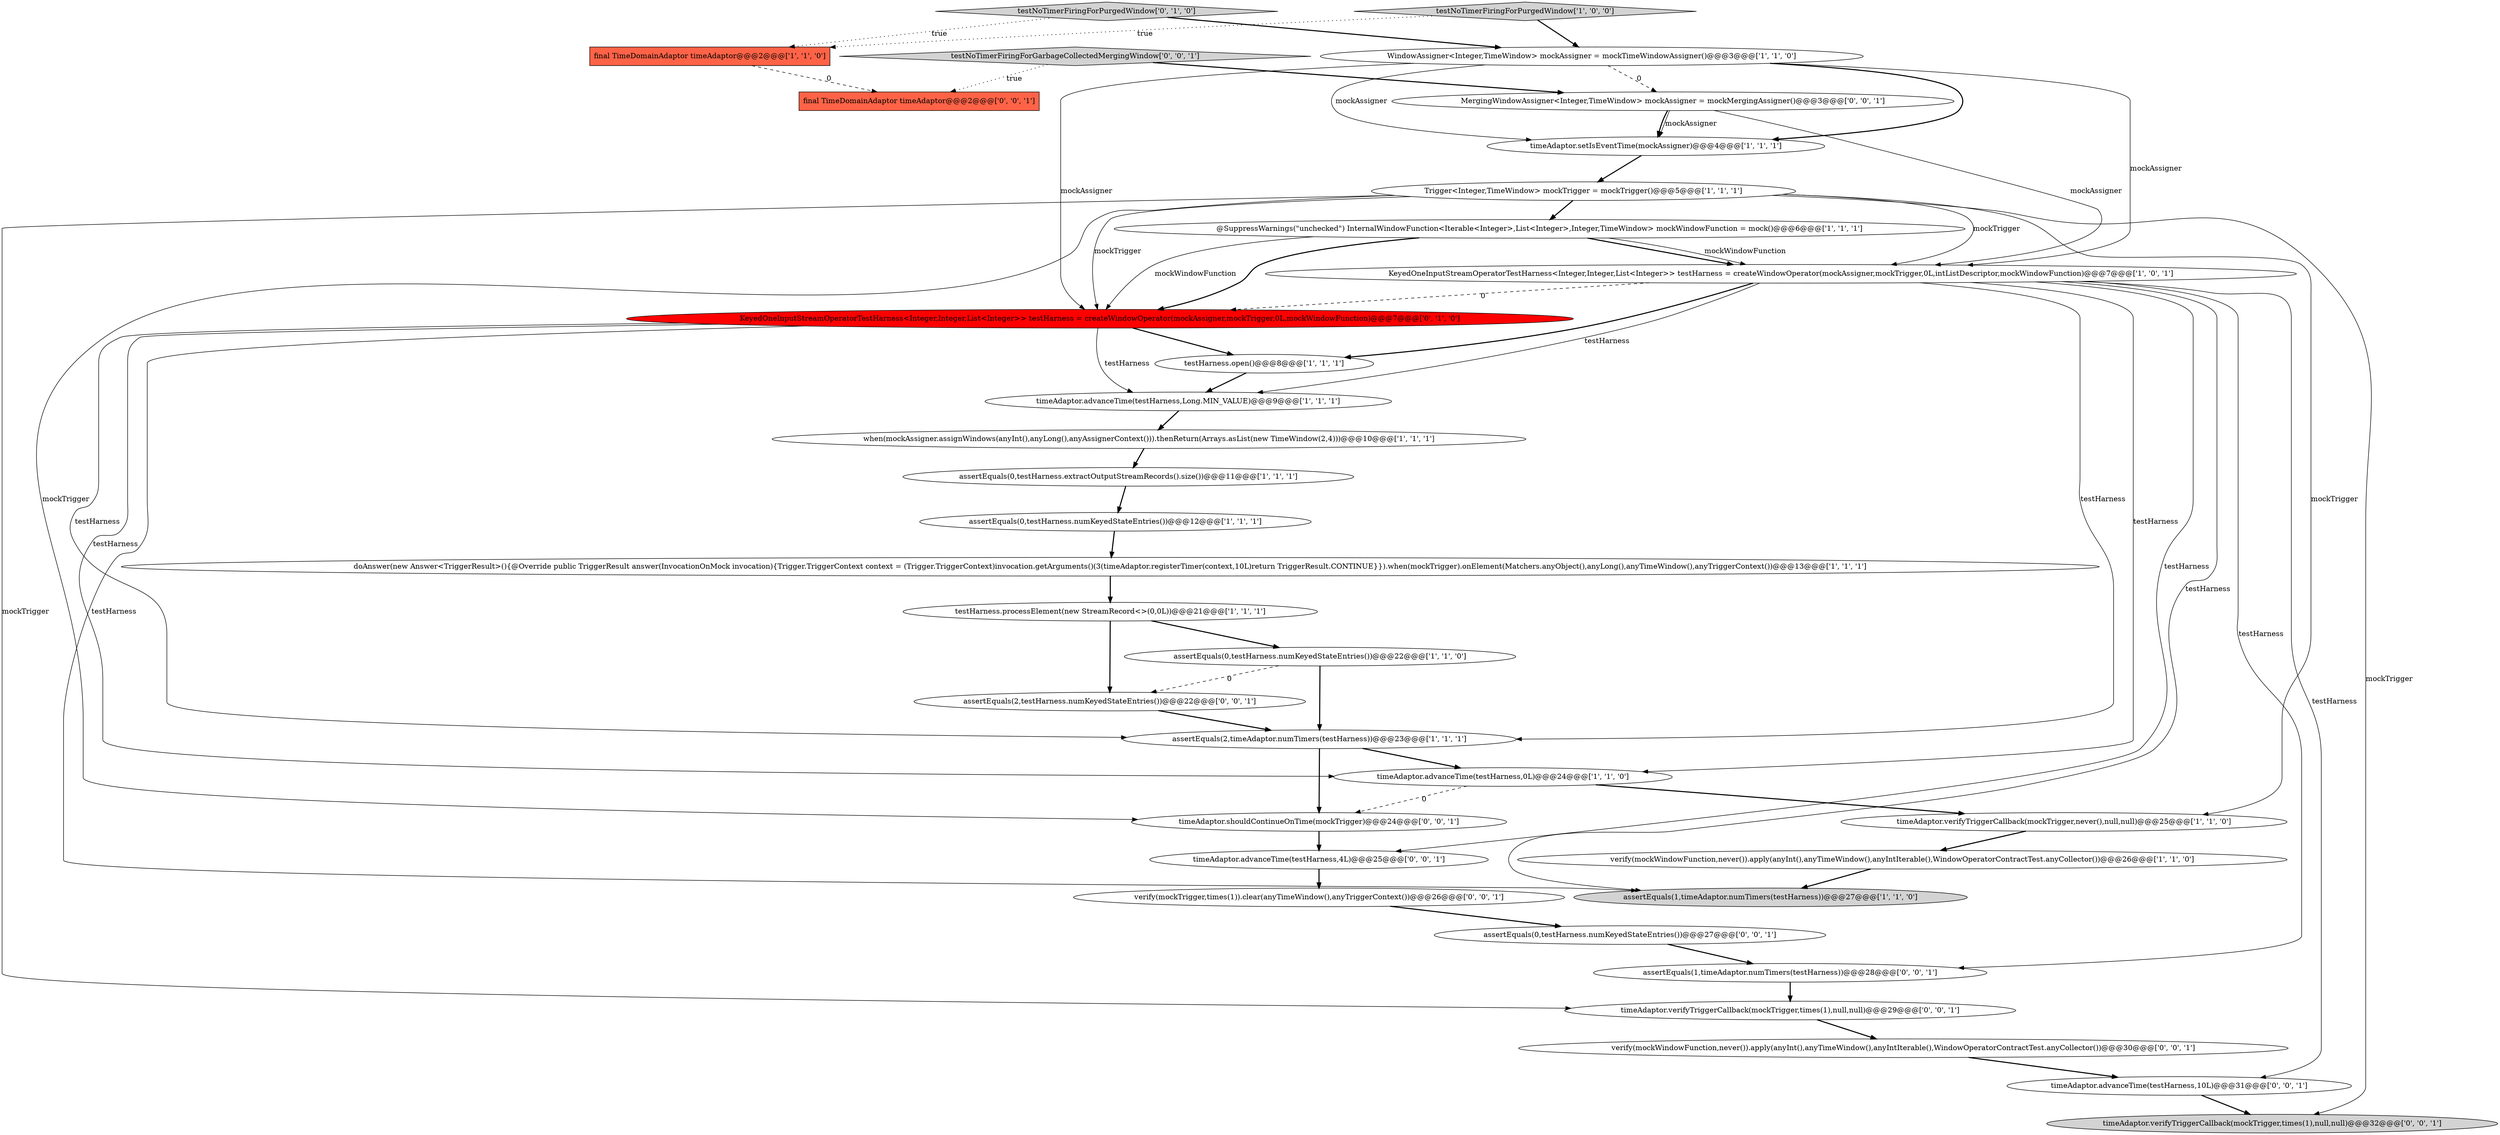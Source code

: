 digraph {
31 [style = filled, label = "assertEquals(1,timeAdaptor.numTimers(testHarness))@@@28@@@['0', '0', '1']", fillcolor = white, shape = ellipse image = "AAA0AAABBB3BBB"];
22 [style = filled, label = "timeAdaptor.shouldContinueOnTime(mockTrigger)@@@24@@@['0', '0', '1']", fillcolor = white, shape = ellipse image = "AAA0AAABBB3BBB"];
23 [style = filled, label = "timeAdaptor.advanceTime(testHarness,4L)@@@25@@@['0', '0', '1']", fillcolor = white, shape = ellipse image = "AAA0AAABBB3BBB"];
16 [style = filled, label = "testHarness.processElement(new StreamRecord<>(0,0L))@@@21@@@['1', '1', '1']", fillcolor = white, shape = ellipse image = "AAA0AAABBB1BBB"];
9 [style = filled, label = "when(mockAssigner.assignWindows(anyInt(),anyLong(),anyAssignerContext())).thenReturn(Arrays.asList(new TimeWindow(2,4)))@@@10@@@['1', '1', '1']", fillcolor = white, shape = ellipse image = "AAA0AAABBB1BBB"];
33 [style = filled, label = "timeAdaptor.verifyTriggerCallback(mockTrigger,times(1),null,null)@@@32@@@['0', '0', '1']", fillcolor = lightgray, shape = ellipse image = "AAA0AAABBB3BBB"];
27 [style = filled, label = "timeAdaptor.advanceTime(testHarness,10L)@@@31@@@['0', '0', '1']", fillcolor = white, shape = ellipse image = "AAA0AAABBB3BBB"];
19 [style = filled, label = "Trigger<Integer,TimeWindow> mockTrigger = mockTrigger()@@@5@@@['1', '1', '1']", fillcolor = white, shape = ellipse image = "AAA0AAABBB1BBB"];
20 [style = filled, label = "KeyedOneInputStreamOperatorTestHarness<Integer,Integer,List<Integer>> testHarness = createWindowOperator(mockAssigner,mockTrigger,0L,mockWindowFunction)@@@7@@@['0', '1', '0']", fillcolor = red, shape = ellipse image = "AAA1AAABBB2BBB"];
1 [style = filled, label = "KeyedOneInputStreamOperatorTestHarness<Integer,Integer,List<Integer>> testHarness = createWindowOperator(mockAssigner,mockTrigger,0L,intListDescriptor,mockWindowFunction)@@@7@@@['1', '0', '1']", fillcolor = white, shape = ellipse image = "AAA0AAABBB1BBB"];
24 [style = filled, label = "assertEquals(0,testHarness.numKeyedStateEntries())@@@27@@@['0', '0', '1']", fillcolor = white, shape = ellipse image = "AAA0AAABBB3BBB"];
25 [style = filled, label = "verify(mockTrigger,times(1)).clear(anyTimeWindow(),anyTriggerContext())@@@26@@@['0', '0', '1']", fillcolor = white, shape = ellipse image = "AAA0AAABBB3BBB"];
11 [style = filled, label = "WindowAssigner<Integer,TimeWindow> mockAssigner = mockTimeWindowAssigner()@@@3@@@['1', '1', '0']", fillcolor = white, shape = ellipse image = "AAA0AAABBB1BBB"];
13 [style = filled, label = "assertEquals(0,testHarness.numKeyedStateEntries())@@@12@@@['1', '1', '1']", fillcolor = white, shape = ellipse image = "AAA0AAABBB1BBB"];
3 [style = filled, label = "assertEquals(0,testHarness.extractOutputStreamRecords().size())@@@11@@@['1', '1', '1']", fillcolor = white, shape = ellipse image = "AAA0AAABBB1BBB"];
30 [style = filled, label = "final TimeDomainAdaptor timeAdaptor@@@2@@@['0', '0', '1']", fillcolor = tomato, shape = box image = "AAA0AAABBB3BBB"];
34 [style = filled, label = "testNoTimerFiringForGarbageCollectedMergingWindow['0', '0', '1']", fillcolor = lightgray, shape = diamond image = "AAA0AAABBB3BBB"];
4 [style = filled, label = "timeAdaptor.advanceTime(testHarness,0L)@@@24@@@['1', '1', '0']", fillcolor = white, shape = ellipse image = "AAA0AAABBB1BBB"];
17 [style = filled, label = "timeAdaptor.advanceTime(testHarness,Long.MIN_VALUE)@@@9@@@['1', '1', '1']", fillcolor = white, shape = ellipse image = "AAA0AAABBB1BBB"];
28 [style = filled, label = "timeAdaptor.verifyTriggerCallback(mockTrigger,times(1),null,null)@@@29@@@['0', '0', '1']", fillcolor = white, shape = ellipse image = "AAA0AAABBB3BBB"];
5 [style = filled, label = "final TimeDomainAdaptor timeAdaptor@@@2@@@['1', '1', '0']", fillcolor = tomato, shape = box image = "AAA0AAABBB1BBB"];
26 [style = filled, label = "verify(mockWindowFunction,never()).apply(anyInt(),anyTimeWindow(),anyIntIterable(),WindowOperatorContractTest.anyCollector())@@@30@@@['0', '0', '1']", fillcolor = white, shape = ellipse image = "AAA0AAABBB3BBB"];
21 [style = filled, label = "testNoTimerFiringForPurgedWindow['0', '1', '0']", fillcolor = lightgray, shape = diamond image = "AAA0AAABBB2BBB"];
6 [style = filled, label = "verify(mockWindowFunction,never()).apply(anyInt(),anyTimeWindow(),anyIntIterable(),WindowOperatorContractTest.anyCollector())@@@26@@@['1', '1', '0']", fillcolor = white, shape = ellipse image = "AAA0AAABBB1BBB"];
14 [style = filled, label = "assertEquals(2,timeAdaptor.numTimers(testHarness))@@@23@@@['1', '1', '1']", fillcolor = white, shape = ellipse image = "AAA0AAABBB1BBB"];
2 [style = filled, label = "doAnswer(new Answer<TriggerResult>(){@Override public TriggerResult answer(InvocationOnMock invocation){Trigger.TriggerContext context = (Trigger.TriggerContext)invocation.getArguments()(3(timeAdaptor.registerTimer(context,10L)return TriggerResult.CONTINUE}}).when(mockTrigger).onElement(Matchers.anyObject(),anyLong(),anyTimeWindow(),anyTriggerContext())@@@13@@@['1', '1', '1']", fillcolor = white, shape = ellipse image = "AAA0AAABBB1BBB"];
7 [style = filled, label = "testNoTimerFiringForPurgedWindow['1', '0', '0']", fillcolor = lightgray, shape = diamond image = "AAA0AAABBB1BBB"];
18 [style = filled, label = "assertEquals(0,testHarness.numKeyedStateEntries())@@@22@@@['1', '1', '0']", fillcolor = white, shape = ellipse image = "AAA0AAABBB1BBB"];
10 [style = filled, label = "timeAdaptor.verifyTriggerCallback(mockTrigger,never(),null,null)@@@25@@@['1', '1', '0']", fillcolor = white, shape = ellipse image = "AAA0AAABBB1BBB"];
29 [style = filled, label = "MergingWindowAssigner<Integer,TimeWindow> mockAssigner = mockMergingAssigner()@@@3@@@['0', '0', '1']", fillcolor = white, shape = ellipse image = "AAA0AAABBB3BBB"];
0 [style = filled, label = "testHarness.open()@@@8@@@['1', '1', '1']", fillcolor = white, shape = ellipse image = "AAA0AAABBB1BBB"];
12 [style = filled, label = "assertEquals(1,timeAdaptor.numTimers(testHarness))@@@27@@@['1', '1', '0']", fillcolor = lightgray, shape = ellipse image = "AAA0AAABBB1BBB"];
15 [style = filled, label = "timeAdaptor.setIsEventTime(mockAssigner)@@@4@@@['1', '1', '1']", fillcolor = white, shape = ellipse image = "AAA0AAABBB1BBB"];
32 [style = filled, label = "assertEquals(2,testHarness.numKeyedStateEntries())@@@22@@@['0', '0', '1']", fillcolor = white, shape = ellipse image = "AAA0AAABBB3BBB"];
8 [style = filled, label = "@SuppressWarnings(\"unchecked\") InternalWindowFunction<Iterable<Integer>,List<Integer>,Integer,TimeWindow> mockWindowFunction = mock()@@@6@@@['1', '1', '1']", fillcolor = white, shape = ellipse image = "AAA0AAABBB1BBB"];
11->20 [style = solid, label="mockAssigner"];
4->10 [style = bold, label=""];
34->29 [style = bold, label=""];
19->22 [style = solid, label="mockTrigger"];
29->15 [style = bold, label=""];
23->25 [style = bold, label=""];
1->14 [style = solid, label="testHarness"];
16->18 [style = bold, label=""];
7->11 [style = bold, label=""];
29->1 [style = solid, label="mockAssigner"];
0->17 [style = bold, label=""];
17->9 [style = bold, label=""];
20->0 [style = bold, label=""];
14->22 [style = bold, label=""];
11->29 [style = dashed, label="0"];
32->14 [style = bold, label=""];
20->12 [style = solid, label="testHarness"];
28->26 [style = bold, label=""];
16->32 [style = bold, label=""];
1->0 [style = bold, label=""];
20->17 [style = solid, label="testHarness"];
20->14 [style = solid, label="testHarness"];
4->22 [style = dashed, label="0"];
1->12 [style = solid, label="testHarness"];
1->27 [style = solid, label="testHarness"];
15->19 [style = bold, label=""];
22->23 [style = bold, label=""];
10->6 [style = bold, label=""];
18->32 [style = dashed, label="0"];
19->8 [style = bold, label=""];
11->15 [style = bold, label=""];
7->5 [style = dotted, label="true"];
1->20 [style = dashed, label="0"];
8->1 [style = bold, label=""];
25->24 [style = bold, label=""];
26->27 [style = bold, label=""];
19->20 [style = solid, label="mockTrigger"];
1->23 [style = solid, label="testHarness"];
14->4 [style = bold, label=""];
20->4 [style = solid, label="testHarness"];
8->20 [style = bold, label=""];
8->20 [style = solid, label="mockWindowFunction"];
21->11 [style = bold, label=""];
11->1 [style = solid, label="mockAssigner"];
1->31 [style = solid, label="testHarness"];
24->31 [style = bold, label=""];
1->17 [style = solid, label="testHarness"];
19->28 [style = solid, label="mockTrigger"];
13->2 [style = bold, label=""];
29->15 [style = solid, label="mockAssigner"];
3->13 [style = bold, label=""];
19->33 [style = solid, label="mockTrigger"];
9->3 [style = bold, label=""];
21->5 [style = dotted, label="true"];
1->4 [style = solid, label="testHarness"];
27->33 [style = bold, label=""];
31->28 [style = bold, label=""];
19->10 [style = solid, label="mockTrigger"];
34->30 [style = dotted, label="true"];
8->1 [style = solid, label="mockWindowFunction"];
11->15 [style = solid, label="mockAssigner"];
18->14 [style = bold, label=""];
6->12 [style = bold, label=""];
5->30 [style = dashed, label="0"];
19->1 [style = solid, label="mockTrigger"];
2->16 [style = bold, label=""];
}
